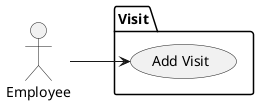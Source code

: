 @startuml
'https://plantuml.com/sequence-diagram

left to right direction
actor Employee as V

package Visit{
usecase UC8 as "Add Visit"
}

V --> UC8
@enduml
